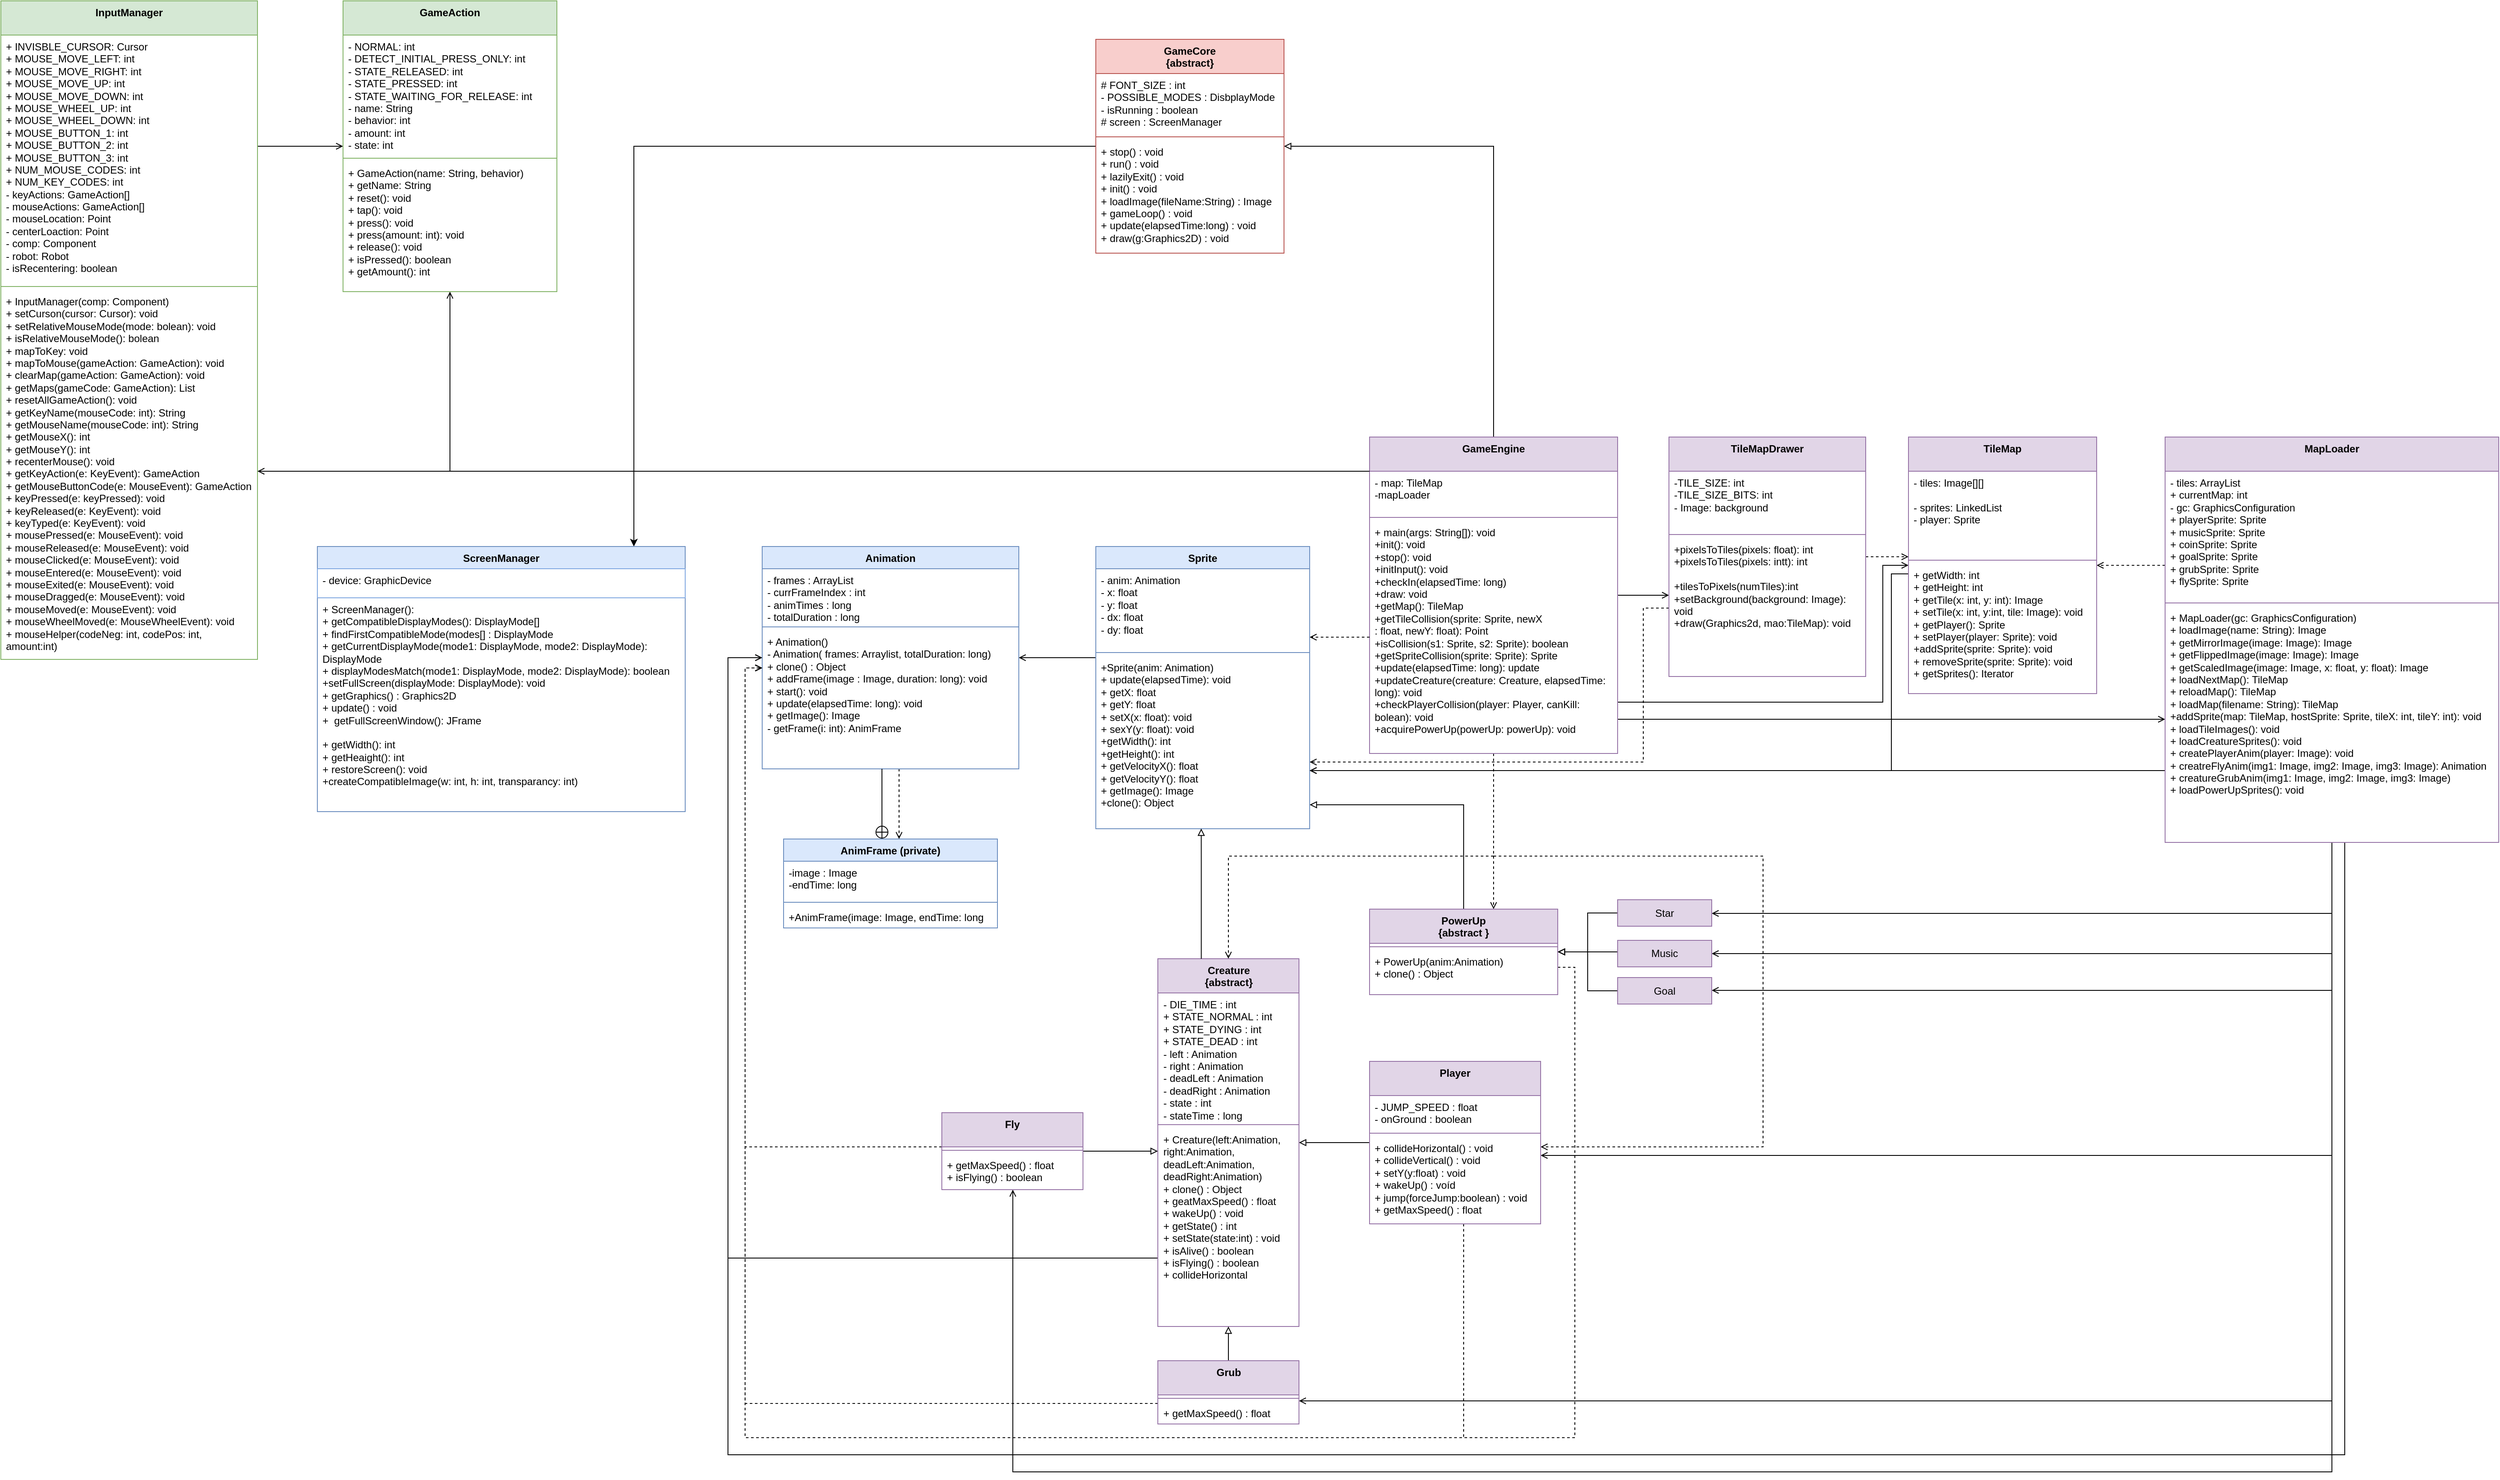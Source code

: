 <mxfile version="22.1.11" type="github">
  <diagram name="Page-1" id="-zQvX4ZLQw2j2gYhCtF6">
    <mxGraphModel dx="1764" dy="2109" grid="1" gridSize="10" guides="1" tooltips="1" connect="1" arrows="1" fold="1" page="1" pageScale="1" pageWidth="850" pageHeight="1100" math="0" shadow="0">
      <root>
        <mxCell id="0" />
        <mxCell id="1" parent="0" />
        <mxCell id="OrUPgH0xgMl1emSy32sQ-38" value="" style="edgeStyle=orthogonalEdgeStyle;rounded=0;orthogonalLoop=1;jettySize=auto;html=1;strokeColor=default;endArrow=block;endFill=0;" parent="1" source="OrUPgH0xgMl1emSy32sQ-9" target="OrUPgH0xgMl1emSy32sQ-34" edge="1">
          <mxGeometry relative="1" as="geometry">
            <Array as="points">
              <mxPoint x="1945" y="290" />
              <mxPoint x="1945" y="290" />
            </Array>
          </mxGeometry>
        </mxCell>
        <mxCell id="AsVJm96_jokP8tKL2b9n-13" style="edgeStyle=orthogonalEdgeStyle;rounded=0;orthogonalLoop=1;jettySize=auto;html=1;endArrow=open;endFill=0;" parent="1" source="OrUPgH0xgMl1emSy32sQ-9" target="I2AfTMVoy-GJ9hnt4J7G-9" edge="1">
          <mxGeometry relative="1" as="geometry">
            <Array as="points">
              <mxPoint x="2130" y="515" />
              <mxPoint x="2130" y="515" />
            </Array>
          </mxGeometry>
        </mxCell>
        <mxCell id="AsVJm96_jokP8tKL2b9n-14" style="edgeStyle=orthogonalEdgeStyle;rounded=0;orthogonalLoop=1;jettySize=auto;html=1;endArrow=open;endFill=0;" parent="1" source="OrUPgH0xgMl1emSy32sQ-9" target="I2AfTMVoy-GJ9hnt4J7G-5" edge="1">
          <mxGeometry relative="1" as="geometry">
            <Array as="points">
              <mxPoint x="2400" y="640" />
              <mxPoint x="2400" y="480" />
            </Array>
          </mxGeometry>
        </mxCell>
        <mxCell id="AsVJm96_jokP8tKL2b9n-15" style="edgeStyle=orthogonalEdgeStyle;rounded=0;orthogonalLoop=1;jettySize=auto;html=1;endArrow=open;endFill=0;" parent="1" source="OrUPgH0xgMl1emSy32sQ-9" target="I2AfTMVoy-GJ9hnt4J7G-1" edge="1">
          <mxGeometry relative="1" as="geometry">
            <Array as="points">
              <mxPoint x="2570" y="660" />
              <mxPoint x="2570" y="660" />
            </Array>
          </mxGeometry>
        </mxCell>
        <mxCell id="AsVJm96_jokP8tKL2b9n-19" style="edgeStyle=orthogonalEdgeStyle;rounded=0;orthogonalLoop=1;jettySize=auto;html=1;endArrow=open;endFill=0;" parent="1" source="OrUPgH0xgMl1emSy32sQ-9" target="I2AfTMVoy-GJ9hnt4J7G-54" edge="1">
          <mxGeometry relative="1" as="geometry">
            <Array as="points">
              <mxPoint x="725" y="370" />
            </Array>
          </mxGeometry>
        </mxCell>
        <mxCell id="AsVJm96_jokP8tKL2b9n-23" style="edgeStyle=orthogonalEdgeStyle;rounded=0;orthogonalLoop=1;jettySize=auto;html=1;endArrow=open;endFill=0;dashed=1;" parent="1" source="OrUPgH0xgMl1emSy32sQ-9" target="I2AfTMVoy-GJ9hnt4J7G-18" edge="1">
          <mxGeometry relative="1" as="geometry">
            <Array as="points">
              <mxPoint x="1945" y="820" />
              <mxPoint x="1635" y="820" />
            </Array>
          </mxGeometry>
        </mxCell>
        <mxCell id="AsVJm96_jokP8tKL2b9n-24" style="edgeStyle=orthogonalEdgeStyle;rounded=0;orthogonalLoop=1;jettySize=auto;html=1;endArrow=open;endFill=0;dashed=1;" parent="1" source="OrUPgH0xgMl1emSy32sQ-9" target="I2AfTMVoy-GJ9hnt4J7G-36" edge="1">
          <mxGeometry relative="1" as="geometry">
            <Array as="points">
              <mxPoint x="1945" y="820" />
              <mxPoint x="2260" y="820" />
              <mxPoint x="2260" y="1160" />
            </Array>
          </mxGeometry>
        </mxCell>
        <mxCell id="AsVJm96_jokP8tKL2b9n-25" style="edgeStyle=orthogonalEdgeStyle;rounded=0;orthogonalLoop=1;jettySize=auto;html=1;endArrow=open;endFill=0;dashed=1;" parent="1" source="OrUPgH0xgMl1emSy32sQ-9" target="I2AfTMVoy-GJ9hnt4J7G-44" edge="1">
          <mxGeometry relative="1" as="geometry">
            <Array as="points">
              <mxPoint x="1945" y="840" />
              <mxPoint x="1945" y="840" />
            </Array>
          </mxGeometry>
        </mxCell>
        <mxCell id="OrUPgH0xgMl1emSy32sQ-9" value="GameEngine" style="swimlane;fontStyle=1;align=center;verticalAlign=top;childLayout=stackLayout;horizontal=1;startSize=40;horizontalStack=0;resizeParent=1;resizeParentMax=0;resizeLast=0;collapsible=1;marginBottom=0;whiteSpace=wrap;html=1;fillColor=#e1d5e7;strokeColor=#9673a6;" parent="1" vertex="1">
          <mxGeometry x="1800" y="330" width="290" height="370" as="geometry" />
        </mxCell>
        <mxCell id="OrUPgH0xgMl1emSy32sQ-10" value="&lt;div&gt;- map: TileMap&lt;/div&gt;-mapLoader" style="text;strokeColor=none;fillColor=none;align=left;verticalAlign=top;spacingLeft=4;spacingRight=4;overflow=hidden;rotatable=0;points=[[0,0.5],[1,0.5]];portConstraint=eastwest;whiteSpace=wrap;html=1;" parent="OrUPgH0xgMl1emSy32sQ-9" vertex="1">
          <mxGeometry y="40" width="290" height="50" as="geometry" />
        </mxCell>
        <mxCell id="OrUPgH0xgMl1emSy32sQ-11" value="" style="line;strokeWidth=1;fillColor=none;align=left;verticalAlign=middle;spacingTop=-1;spacingLeft=3;spacingRight=3;rotatable=0;labelPosition=right;points=[];portConstraint=eastwest;strokeColor=inherit;" parent="OrUPgH0xgMl1emSy32sQ-9" vertex="1">
          <mxGeometry y="90" width="290" height="8" as="geometry" />
        </mxCell>
        <mxCell id="OrUPgH0xgMl1emSy32sQ-12" value="&lt;div&gt;+ main(args: String[]): void&lt;br&gt;&lt;/div&gt;&lt;div&gt;+init(): void&lt;/div&gt;&lt;div&gt;+stop(): void&lt;/div&gt;&lt;div&gt;+initInput(): void&lt;/div&gt;&lt;div&gt;+checkIn(elapsedTime: long)&lt;/div&gt;&lt;div&gt;+draw: void&lt;/div&gt;&lt;div&gt;+getMap(): TileMap&lt;/div&gt;&lt;div&gt;+getTileCollision(sprite: Sprite, newX&lt;br&gt;&lt;/div&gt;&lt;div&gt;: float, newY: float): Point&lt;/div&gt;&lt;div&gt;+isCollision(s1: Sprite, s2: Sprite): boolean&lt;/div&gt;&lt;div&gt;+getSpriteCollision(sprite: Sprite): Sprite&lt;/div&gt;&lt;div&gt;+update(elapsedTime: long): update&lt;/div&gt;&lt;div&gt;+updateCreature(creature: Creature, elapsedTime: long): void&lt;br&gt;&lt;/div&gt;&lt;div&gt;+checkPlayerCollision(player: Player, canKill: bolean): void&lt;br&gt;&lt;/div&gt;+acquirePowerUp(powerUp: powerUp): void" style="text;strokeColor=none;fillColor=none;align=left;verticalAlign=top;spacingLeft=4;spacingRight=4;overflow=hidden;rotatable=0;points=[[0,0.5],[1,0.5]];portConstraint=eastwest;whiteSpace=wrap;html=1;" parent="OrUPgH0xgMl1emSy32sQ-9" vertex="1">
          <mxGeometry y="98" width="290" height="272" as="geometry" />
        </mxCell>
        <mxCell id="SORs0DLXjKTEnzFNirSX-4" style="edgeStyle=orthogonalEdgeStyle;rounded=0;orthogonalLoop=1;jettySize=auto;html=1;" parent="1" source="OrUPgH0xgMl1emSy32sQ-34" target="OrUPgH0xgMl1emSy32sQ-57" edge="1">
          <mxGeometry relative="1" as="geometry">
            <Array as="points">
              <mxPoint x="940" y="-10" />
            </Array>
          </mxGeometry>
        </mxCell>
        <mxCell id="OrUPgH0xgMl1emSy32sQ-34" value="&lt;div&gt;GameCore&lt;/div&gt;&lt;div&gt;{abstract}&lt;br&gt;&lt;/div&gt;" style="swimlane;fontStyle=1;align=center;verticalAlign=top;childLayout=stackLayout;horizontal=1;startSize=40;horizontalStack=0;resizeParent=1;resizeParentMax=0;resizeLast=0;collapsible=1;marginBottom=0;whiteSpace=wrap;html=1;fillColor=#f8cecc;strokeColor=#b85450;" parent="1" vertex="1">
          <mxGeometry x="1480" y="-135" width="220" height="250" as="geometry" />
        </mxCell>
        <mxCell id="OrUPgH0xgMl1emSy32sQ-35" value="# FONT_SIZE : int&lt;br&gt;- POSSIBLE_MODES : DisbplayMode&lt;br&gt;- isRunning : boolean&lt;br&gt;# screen : ScreenManager" style="text;strokeColor=none;fillColor=none;align=left;verticalAlign=top;spacingLeft=4;spacingRight=4;overflow=hidden;rotatable=0;points=[[0,0.5],[1,0.5]];portConstraint=eastwest;whiteSpace=wrap;html=1;" parent="OrUPgH0xgMl1emSy32sQ-34" vertex="1">
          <mxGeometry y="40" width="220" height="70" as="geometry" />
        </mxCell>
        <mxCell id="OrUPgH0xgMl1emSy32sQ-36" value="" style="line;strokeWidth=1;fillColor=none;align=left;verticalAlign=middle;spacingTop=-1;spacingLeft=3;spacingRight=3;rotatable=0;labelPosition=right;points=[];portConstraint=eastwest;strokeColor=inherit;" parent="OrUPgH0xgMl1emSy32sQ-34" vertex="1">
          <mxGeometry y="110" width="220" height="8" as="geometry" />
        </mxCell>
        <mxCell id="OrUPgH0xgMl1emSy32sQ-37" value="+ stop() : void&lt;br&gt;+ run() : void&lt;br&gt;+ lazilyExit() : void&lt;br&gt;+ init() : void&lt;br&gt;+ loadImage(fileName:String) : Image&lt;br&gt;+ gameLoop() : void&lt;br&gt;+ update(elapsedTime:long) : void&lt;br&gt;+ draw(g:Graphics2D) : void&amp;nbsp;" style="text;strokeColor=none;fillColor=none;align=left;verticalAlign=top;spacingLeft=4;spacingRight=4;overflow=hidden;rotatable=0;points=[[0,0.5],[1,0.5]];portConstraint=eastwest;whiteSpace=wrap;html=1;" parent="OrUPgH0xgMl1emSy32sQ-34" vertex="1">
          <mxGeometry y="118" width="220" height="132" as="geometry" />
        </mxCell>
        <mxCell id="AsVJm96_jokP8tKL2b9n-10" style="edgeStyle=orthogonalEdgeStyle;rounded=0;orthogonalLoop=1;jettySize=auto;html=1;endArrow=open;endFill=0;dashed=1;" parent="1" source="OrUPgH0xgMl1emSy32sQ-48" target="OrUPgH0xgMl1emSy32sQ-52" edge="1">
          <mxGeometry relative="1" as="geometry">
            <Array as="points">
              <mxPoint x="1250" y="760" />
              <mxPoint x="1250" y="760" />
            </Array>
          </mxGeometry>
        </mxCell>
        <mxCell id="OrUPgH0xgMl1emSy32sQ-48" value="Animation" style="swimlane;fontStyle=1;align=center;verticalAlign=top;childLayout=stackLayout;horizontal=1;startSize=26;horizontalStack=0;resizeParent=1;resizeParentMax=0;resizeLast=0;collapsible=1;marginBottom=0;whiteSpace=wrap;html=1;fillColor=#dae8fc;strokeColor=#6c8ebf;" parent="1" vertex="1">
          <mxGeometry x="1090" y="458" width="300" height="260" as="geometry" />
        </mxCell>
        <mxCell id="OrUPgH0xgMl1emSy32sQ-49" value="&lt;div&gt;- frames : ArrayList&lt;/div&gt;&lt;div&gt;- currFrameIndex : int&lt;/div&gt;&lt;div&gt;- animTimes : long&lt;/div&gt;&lt;div&gt;- totalDuration : long&lt;br&gt;&lt;/div&gt;" style="text;strokeColor=none;fillColor=none;align=left;verticalAlign=top;spacingLeft=4;spacingRight=4;overflow=hidden;rotatable=0;points=[[0,0.5],[1,0.5]];portConstraint=eastwest;whiteSpace=wrap;html=1;" parent="OrUPgH0xgMl1emSy32sQ-48" vertex="1">
          <mxGeometry y="26" width="300" height="64" as="geometry" />
        </mxCell>
        <mxCell id="OrUPgH0xgMl1emSy32sQ-50" value="" style="line;strokeWidth=1;fillColor=none;align=left;verticalAlign=middle;spacingTop=-1;spacingLeft=3;spacingRight=3;rotatable=0;labelPosition=right;points=[];portConstraint=eastwest;strokeColor=inherit;" parent="OrUPgH0xgMl1emSy32sQ-48" vertex="1">
          <mxGeometry y="90" width="300" height="8" as="geometry" />
        </mxCell>
        <mxCell id="OrUPgH0xgMl1emSy32sQ-51" value="&lt;div&gt;+ Animation()&lt;/div&gt;&lt;div&gt;- Animation( frames: Arraylist, totalDuration: long)&lt;/div&gt;&lt;div&gt;+ clone() : Object&lt;/div&gt;&lt;div&gt;+ addFrame(image : Image, duration: long): void&lt;/div&gt;&lt;div&gt;+ start(): void&lt;/div&gt;&lt;div&gt;+ update(elapsedTime: long): void&lt;br&gt;&lt;/div&gt;&lt;div&gt;+ getImage(): Image&lt;/div&gt;&lt;div&gt;- getFrame(i: int): AnimFrame&lt;br&gt;&lt;/div&gt;&lt;div&gt;&lt;br&gt;&lt;/div&gt;&lt;div&gt;&lt;br&gt;&lt;/div&gt;&lt;div&gt;&lt;br&gt;&lt;/div&gt;" style="text;strokeColor=none;fillColor=none;align=left;verticalAlign=top;spacingLeft=4;spacingRight=4;overflow=hidden;rotatable=0;points=[[0,0.5],[1,0.5]];portConstraint=eastwest;whiteSpace=wrap;html=1;" parent="OrUPgH0xgMl1emSy32sQ-48" vertex="1">
          <mxGeometry y="98" width="300" height="162" as="geometry" />
        </mxCell>
        <mxCell id="AsVJm96_jokP8tKL2b9n-9" style="edgeStyle=orthogonalEdgeStyle;rounded=0;orthogonalLoop=1;jettySize=auto;html=1;endArrow=none;endFill=0;startArrow=circlePlus;startFill=0;" parent="1" source="OrUPgH0xgMl1emSy32sQ-52" target="OrUPgH0xgMl1emSy32sQ-48" edge="1">
          <mxGeometry relative="1" as="geometry">
            <Array as="points">
              <mxPoint x="1230" y="760" />
              <mxPoint x="1230" y="760" />
            </Array>
          </mxGeometry>
        </mxCell>
        <mxCell id="OrUPgH0xgMl1emSy32sQ-52" value="AnimFrame (private)" style="swimlane;fontStyle=1;align=center;verticalAlign=top;childLayout=stackLayout;horizontal=1;startSize=26;horizontalStack=0;resizeParent=1;resizeParentMax=0;resizeLast=0;collapsible=1;marginBottom=0;whiteSpace=wrap;html=1;fillColor=#dae8fc;strokeColor=#6c8ebf;" parent="1" vertex="1">
          <mxGeometry x="1115" y="800" width="250" height="104" as="geometry" />
        </mxCell>
        <mxCell id="OrUPgH0xgMl1emSy32sQ-53" value="&lt;div&gt;-image : Image&lt;/div&gt;&lt;div&gt;-endTime: long&lt;br&gt;&lt;/div&gt;" style="text;strokeColor=none;fillColor=none;align=left;verticalAlign=top;spacingLeft=4;spacingRight=4;overflow=hidden;rotatable=0;points=[[0,0.5],[1,0.5]];portConstraint=eastwest;whiteSpace=wrap;html=1;" parent="OrUPgH0xgMl1emSy32sQ-52" vertex="1">
          <mxGeometry y="26" width="250" height="44" as="geometry" />
        </mxCell>
        <mxCell id="OrUPgH0xgMl1emSy32sQ-54" value="" style="line;strokeWidth=1;fillColor=none;align=left;verticalAlign=middle;spacingTop=-1;spacingLeft=3;spacingRight=3;rotatable=0;labelPosition=right;points=[];portConstraint=eastwest;strokeColor=inherit;" parent="OrUPgH0xgMl1emSy32sQ-52" vertex="1">
          <mxGeometry y="70" width="250" height="8" as="geometry" />
        </mxCell>
        <mxCell id="OrUPgH0xgMl1emSy32sQ-55" value="+AnimFrame(image: Image, endTime: long" style="text;strokeColor=none;fillColor=none;align=left;verticalAlign=top;spacingLeft=4;spacingRight=4;overflow=hidden;rotatable=0;points=[[0,0.5],[1,0.5]];portConstraint=eastwest;whiteSpace=wrap;html=1;" parent="OrUPgH0xgMl1emSy32sQ-52" vertex="1">
          <mxGeometry y="78" width="250" height="26" as="geometry" />
        </mxCell>
        <mxCell id="OrUPgH0xgMl1emSy32sQ-57" value="ScreenManager" style="swimlane;fontStyle=1;align=center;verticalAlign=top;childLayout=stackLayout;horizontal=1;startSize=26;horizontalStack=0;resizeParent=1;resizeParentMax=0;resizeLast=0;collapsible=1;marginBottom=0;whiteSpace=wrap;html=1;fillColor=#dae8fc;strokeColor=#6c8ebf;" parent="1" vertex="1">
          <mxGeometry x="570" y="458" width="430" height="310" as="geometry" />
        </mxCell>
        <mxCell id="OrUPgH0xgMl1emSy32sQ-58" value="- device: GraphicDevice" style="text;strokeColor=#7EA6E0;fillColor=none;align=left;verticalAlign=top;spacingLeft=4;spacingRight=4;overflow=hidden;rotatable=0;points=[[0,0.5],[1,0.5]];portConstraint=eastwest;whiteSpace=wrap;html=1;" parent="OrUPgH0xgMl1emSy32sQ-57" vertex="1">
          <mxGeometry y="26" width="430" height="34" as="geometry" />
        </mxCell>
        <mxCell id="OrUPgH0xgMl1emSy32sQ-60" value="&lt;div&gt;+ ScreenManager(): &lt;br&gt;&lt;/div&gt;&lt;div&gt;+ getCompatibleDisplayModes(): DisplayMode[]&lt;/div&gt;&lt;div&gt;+ findFirstCompatibleMode(modes[] : DisplayMode&lt;/div&gt;&lt;div&gt;+ getCurrentDisplayMode(mode1: DisplayMode, mode2: DisplayMode): DisplayMode&lt;br&gt;&lt;/div&gt;&lt;div&gt;+ displayModesMatch(mode1: DisplayMode, mode2: DisplayMode): boolean&lt;br&gt;&lt;/div&gt;&lt;div&gt;+setFullScreen(displayMode: DisplayMode): void&lt;/div&gt;&lt;div&gt;+ getGraphics() : Graphics2D&lt;/div&gt;&lt;div&gt;+ update() : void&lt;/div&gt;&lt;div&gt;+&amp;nbsp; getFullScreenWindow(): JFrame&lt;br&gt;&lt;/div&gt;&lt;div&gt;&lt;br&gt;&lt;/div&gt;&lt;div&gt;+ getWidth(): int&lt;/div&gt;&lt;div&gt;+ getHeaight(): int&lt;/div&gt;&lt;div&gt;+ restoreScreen(): void&lt;/div&gt;&lt;div&gt;+createCompatibleImage(w: int, h: int, transparancy: int)&lt;br&gt;&lt;/div&gt;&lt;div&gt;&lt;br&gt;&lt;/div&gt;" style="text;strokeColor=none;fillColor=none;align=left;verticalAlign=top;spacingLeft=4;spacingRight=4;overflow=hidden;rotatable=0;points=[[0,0.5],[1,0.5]];portConstraint=eastwest;whiteSpace=wrap;html=1;" parent="OrUPgH0xgMl1emSy32sQ-57" vertex="1">
          <mxGeometry y="60" width="430" height="250" as="geometry" />
        </mxCell>
        <mxCell id="AsVJm96_jokP8tKL2b9n-11" style="edgeStyle=orthogonalEdgeStyle;rounded=0;orthogonalLoop=1;jettySize=auto;html=1;endArrow=open;endFill=0;" parent="1" source="NLJNhM4sE701zWvW4vr5-2" target="OrUPgH0xgMl1emSy32sQ-48" edge="1">
          <mxGeometry relative="1" as="geometry">
            <Array as="points">
              <mxPoint x="1460" y="588" />
              <mxPoint x="1460" y="588" />
            </Array>
          </mxGeometry>
        </mxCell>
        <mxCell id="NLJNhM4sE701zWvW4vr5-2" value="Sprite" style="swimlane;fontStyle=1;align=center;verticalAlign=top;childLayout=stackLayout;horizontal=1;startSize=26;horizontalStack=0;resizeParent=1;resizeParentMax=0;resizeLast=0;collapsible=1;marginBottom=0;whiteSpace=wrap;html=1;fillColor=#dae8fc;strokeColor=#6c8ebf;" parent="1" vertex="1">
          <mxGeometry x="1480" y="458" width="250" height="330" as="geometry" />
        </mxCell>
        <mxCell id="NLJNhM4sE701zWvW4vr5-3" value="&lt;div&gt;- anim: Animation&lt;/div&gt;&lt;div&gt;- x: float&lt;/div&gt;&lt;div&gt;- y: float&lt;/div&gt;&lt;div&gt;- dx: float&lt;br&gt;&lt;/div&gt;&lt;div&gt;- dy: float&lt;br&gt;&lt;/div&gt;" style="text;strokeColor=none;fillColor=none;align=left;verticalAlign=top;spacingLeft=4;spacingRight=4;overflow=hidden;rotatable=0;points=[[0,0.5],[1,0.5]];portConstraint=eastwest;whiteSpace=wrap;html=1;" parent="NLJNhM4sE701zWvW4vr5-2" vertex="1">
          <mxGeometry y="26" width="250" height="94" as="geometry" />
        </mxCell>
        <mxCell id="NLJNhM4sE701zWvW4vr5-4" value="" style="line;strokeWidth=1;fillColor=none;align=left;verticalAlign=middle;spacingTop=-1;spacingLeft=3;spacingRight=3;rotatable=0;labelPosition=right;points=[];portConstraint=eastwest;strokeColor=inherit;" parent="NLJNhM4sE701zWvW4vr5-2" vertex="1">
          <mxGeometry y="120" width="250" height="8" as="geometry" />
        </mxCell>
        <mxCell id="NLJNhM4sE701zWvW4vr5-5" value="&lt;div&gt;+Sprite(anim: Animation)&lt;/div&gt;&lt;div&gt;+ update(elapsedTime): void&lt;/div&gt;&lt;div&gt;+ getX: float&lt;/div&gt;&lt;div&gt;+ getY: float&lt;/div&gt;&lt;div&gt;+ setX(x: float): void&lt;/div&gt;&lt;div&gt;+ sexY(y: float): void&lt;/div&gt;&lt;div&gt;+getWidth(): int&lt;/div&gt;&lt;div&gt;+getHeight(): int&lt;/div&gt;&lt;div&gt;+ getVelocityX(): float&lt;/div&gt;&lt;div&gt;+ getVelocityY(): float&lt;/div&gt;&lt;div&gt;+ getImage(): Image&lt;/div&gt;&lt;div&gt;+clone(): Object&lt;/div&gt;&lt;div&gt;&lt;br&gt;&lt;/div&gt;" style="text;strokeColor=none;fillColor=none;align=left;verticalAlign=top;spacingLeft=4;spacingRight=4;overflow=hidden;rotatable=0;points=[[0,0.5],[1,0.5]];portConstraint=eastwest;whiteSpace=wrap;html=1;" parent="NLJNhM4sE701zWvW4vr5-2" vertex="1">
          <mxGeometry y="128" width="250" height="202" as="geometry" />
        </mxCell>
        <mxCell id="AsVJm96_jokP8tKL2b9n-16" style="edgeStyle=orthogonalEdgeStyle;rounded=0;orthogonalLoop=1;jettySize=auto;html=1;endArrow=open;endFill=0;dashed=1;" parent="1" source="I2AfTMVoy-GJ9hnt4J7G-1" target="I2AfTMVoy-GJ9hnt4J7G-5" edge="1">
          <mxGeometry relative="1" as="geometry">
            <Array as="points">
              <mxPoint x="2720" y="480" />
              <mxPoint x="2720" y="480" />
            </Array>
          </mxGeometry>
        </mxCell>
        <mxCell id="AsVJm96_jokP8tKL2b9n-26" style="edgeStyle=orthogonalEdgeStyle;rounded=0;orthogonalLoop=1;jettySize=auto;html=1;endArrow=open;endFill=0;" parent="1" source="I2AfTMVoy-GJ9hnt4J7G-1" target="NLJNhM4sE701zWvW4vr5-2" edge="1">
          <mxGeometry relative="1" as="geometry">
            <Array as="points">
              <mxPoint x="2230" y="720" />
              <mxPoint x="2230" y="720" />
            </Array>
          </mxGeometry>
        </mxCell>
        <mxCell id="AsVJm96_jokP8tKL2b9n-28" style="edgeStyle=orthogonalEdgeStyle;rounded=0;orthogonalLoop=1;jettySize=auto;html=1;endArrow=open;endFill=0;" parent="1" source="I2AfTMVoy-GJ9hnt4J7G-1" target="I2AfTMVoy-GJ9hnt4J7G-36" edge="1">
          <mxGeometry relative="1" as="geometry">
            <Array as="points">
              <mxPoint x="2925" y="1170" />
            </Array>
          </mxGeometry>
        </mxCell>
        <mxCell id="AsVJm96_jokP8tKL2b9n-29" style="edgeStyle=orthogonalEdgeStyle;rounded=0;orthogonalLoop=1;jettySize=auto;html=1;endArrow=open;endFill=0;" parent="1" source="I2AfTMVoy-GJ9hnt4J7G-1" target="I2AfTMVoy-GJ9hnt4J7G-29" edge="1">
          <mxGeometry relative="1" as="geometry">
            <Array as="points">
              <mxPoint x="2925" y="1457" />
            </Array>
          </mxGeometry>
        </mxCell>
        <mxCell id="AsVJm96_jokP8tKL2b9n-30" style="edgeStyle=orthogonalEdgeStyle;rounded=0;orthogonalLoop=1;jettySize=auto;html=1;endArrow=open;endFill=0;" parent="1" source="I2AfTMVoy-GJ9hnt4J7G-1" target="I2AfTMVoy-GJ9hnt4J7G-24" edge="1">
          <mxGeometry relative="1" as="geometry">
            <Array as="points">
              <mxPoint x="2925" y="1540" />
              <mxPoint x="1383" y="1540" />
            </Array>
          </mxGeometry>
        </mxCell>
        <mxCell id="AsVJm96_jokP8tKL2b9n-32" style="edgeStyle=orthogonalEdgeStyle;rounded=0;orthogonalLoop=1;jettySize=auto;html=1;endArrow=open;endFill=0;" parent="1" source="I2AfTMVoy-GJ9hnt4J7G-1" target="AsVJm96_jokP8tKL2b9n-1" edge="1">
          <mxGeometry relative="1" as="geometry">
            <Array as="points">
              <mxPoint x="2925" y="887" />
            </Array>
          </mxGeometry>
        </mxCell>
        <mxCell id="AsVJm96_jokP8tKL2b9n-33" style="edgeStyle=orthogonalEdgeStyle;rounded=0;orthogonalLoop=1;jettySize=auto;html=1;endArrow=open;endFill=0;" parent="1" source="I2AfTMVoy-GJ9hnt4J7G-1" target="AsVJm96_jokP8tKL2b9n-2" edge="1">
          <mxGeometry relative="1" as="geometry">
            <Array as="points">
              <mxPoint x="2925" y="934" />
            </Array>
          </mxGeometry>
        </mxCell>
        <mxCell id="AsVJm96_jokP8tKL2b9n-34" style="edgeStyle=orthogonalEdgeStyle;rounded=0;orthogonalLoop=1;jettySize=auto;html=1;endArrow=open;endFill=0;" parent="1" source="I2AfTMVoy-GJ9hnt4J7G-1" target="AsVJm96_jokP8tKL2b9n-3" edge="1">
          <mxGeometry relative="1" as="geometry">
            <Array as="points">
              <mxPoint x="2925" y="977" />
            </Array>
          </mxGeometry>
        </mxCell>
        <mxCell id="AsVJm96_jokP8tKL2b9n-43" style="edgeStyle=orthogonalEdgeStyle;rounded=0;orthogonalLoop=1;jettySize=auto;html=1;endArrow=open;endFill=0;" parent="1" source="I2AfTMVoy-GJ9hnt4J7G-1" target="OrUPgH0xgMl1emSy32sQ-48" edge="1">
          <mxGeometry relative="1" as="geometry">
            <Array as="points">
              <mxPoint x="2940" y="1520" />
              <mxPoint x="1050" y="1520" />
              <mxPoint x="1050" y="588" />
            </Array>
          </mxGeometry>
        </mxCell>
        <mxCell id="I2AfTMVoy-GJ9hnt4J7G-1" value="MapLoader" style="swimlane;fontStyle=1;align=center;verticalAlign=top;childLayout=stackLayout;horizontal=1;startSize=40;horizontalStack=0;resizeParent=1;resizeParentMax=0;resizeLast=0;collapsible=1;marginBottom=0;whiteSpace=wrap;html=1;fillColor=#e1d5e7;strokeColor=#9673a6;" parent="1" vertex="1">
          <mxGeometry x="2730" y="330" width="390" height="474" as="geometry" />
        </mxCell>
        <mxCell id="I2AfTMVoy-GJ9hnt4J7G-2" value="&lt;div&gt;- tiles: ArrayList&lt;/div&gt;&lt;div&gt;+ currentMap: int&lt;/div&gt;&lt;div&gt;- gc: GraphicsConfiguration&lt;/div&gt;&lt;div&gt;+ playerSprite: Sprite&lt;/div&gt;&lt;div&gt;+ musicSprite: Sprite&lt;/div&gt;&lt;div&gt;+ coinSprite: Sprite&lt;/div&gt;&lt;div&gt;+ goalSprite: Sprite&lt;/div&gt;&lt;div&gt;+ grubSprite: Sprite&lt;/div&gt;&lt;div&gt;+ flySprite: Sprite&lt;/div&gt;" style="text;strokeColor=none;fillColor=none;align=left;verticalAlign=top;spacingLeft=4;spacingRight=4;overflow=hidden;rotatable=0;points=[[0,0.5],[1,0.5]];portConstraint=eastwest;whiteSpace=wrap;html=1;" parent="I2AfTMVoy-GJ9hnt4J7G-1" vertex="1">
          <mxGeometry y="40" width="390" height="150" as="geometry" />
        </mxCell>
        <mxCell id="I2AfTMVoy-GJ9hnt4J7G-3" value="" style="line;strokeWidth=1;fillColor=none;align=left;verticalAlign=middle;spacingTop=-1;spacingLeft=3;spacingRight=3;rotatable=0;labelPosition=right;points=[];portConstraint=eastwest;strokeColor=inherit;" parent="I2AfTMVoy-GJ9hnt4J7G-1" vertex="1">
          <mxGeometry y="190" width="390" height="8" as="geometry" />
        </mxCell>
        <mxCell id="I2AfTMVoy-GJ9hnt4J7G-4" value="&lt;div&gt;+ MapLoader(gc: GraphicsConfiguration)&lt;/div&gt;&lt;div&gt;+ loadImage(name: String): Image&lt;br&gt;&lt;/div&gt;&lt;div&gt;+ getMirrorImage(image: Image): Image&lt;br&gt;&lt;/div&gt;&lt;div&gt;+ getFlippedImage(image: Image): Image&lt;/div&gt;&lt;div&gt;+ getScaledImage(image: Image, x: float, y: float): Image&lt;/div&gt;&lt;div&gt;+ loadNextMap(): TileMap&lt;/div&gt;&lt;div&gt;+ reloadMap(): TileMap&lt;/div&gt;&lt;div&gt;+ loadMap(filename: String): TileMap&lt;/div&gt;&lt;div&gt;+addSprite(map: TileMap, hostSprite: Sprite, tileX: int, tileY: int): void&lt;/div&gt;&lt;div&gt;+ loadTileImages(): void&lt;/div&gt;&lt;div&gt;+ loadCreatureSprites(): void&lt;/div&gt;&lt;div&gt;+ createPlayerAnim(player: Image): void&lt;/div&gt;&lt;div&gt;+ creatreFlyAnim(img1: Image, img2: Image, img3: Image): Animation&lt;br&gt;&lt;/div&gt;&lt;div&gt;+ creatureGrubAnim(img1: Image, img2: Image, img3: Image)&lt;br&gt;&lt;/div&gt;&lt;div&gt;+ loadPowerUpSprites(): void&lt;br&gt;&lt;/div&gt;" style="text;strokeColor=none;fillColor=none;align=left;verticalAlign=top;spacingLeft=4;spacingRight=4;overflow=hidden;rotatable=0;points=[[0,0.5],[1,0.5]];portConstraint=eastwest;whiteSpace=wrap;html=1;" parent="I2AfTMVoy-GJ9hnt4J7G-1" vertex="1">
          <mxGeometry y="198" width="390" height="276" as="geometry" />
        </mxCell>
        <mxCell id="AsVJm96_jokP8tKL2b9n-44" style="edgeStyle=orthogonalEdgeStyle;rounded=0;orthogonalLoop=1;jettySize=auto;html=1;endArrow=open;endFill=0;" parent="1" source="I2AfTMVoy-GJ9hnt4J7G-5" target="NLJNhM4sE701zWvW4vr5-2" edge="1">
          <mxGeometry relative="1" as="geometry">
            <Array as="points">
              <mxPoint x="2410" y="490" />
              <mxPoint x="2410" y="720" />
            </Array>
          </mxGeometry>
        </mxCell>
        <mxCell id="I2AfTMVoy-GJ9hnt4J7G-5" value="TileMap" style="swimlane;fontStyle=1;align=center;verticalAlign=top;childLayout=stackLayout;horizontal=1;startSize=40;horizontalStack=0;resizeParent=1;resizeParentMax=0;resizeLast=0;collapsible=1;marginBottom=0;whiteSpace=wrap;html=1;fillColor=#e1d5e7;strokeColor=#9673a6;" parent="1" vertex="1">
          <mxGeometry x="2430" y="330" width="220" height="300" as="geometry" />
        </mxCell>
        <mxCell id="I2AfTMVoy-GJ9hnt4J7G-6" value="&lt;div&gt;- tiles: Image[][]&lt;/div&gt;&lt;div&gt;&lt;br&gt; &lt;/div&gt;&lt;div&gt;- sprites: LinkedList&lt;br&gt;&lt;/div&gt;&lt;div&gt;- player: Sprite&lt;/div&gt;&lt;div&gt;&lt;br&gt;&lt;/div&gt;" style="text;strokeColor=none;fillColor=none;align=left;verticalAlign=top;spacingLeft=4;spacingRight=4;overflow=hidden;rotatable=0;points=[[0,0.5],[1,0.5]];portConstraint=eastwest;whiteSpace=wrap;html=1;" parent="I2AfTMVoy-GJ9hnt4J7G-5" vertex="1">
          <mxGeometry y="40" width="220" height="100" as="geometry" />
        </mxCell>
        <mxCell id="I2AfTMVoy-GJ9hnt4J7G-7" value="" style="line;strokeWidth=1;fillColor=none;align=left;verticalAlign=middle;spacingTop=-1;spacingLeft=3;spacingRight=3;rotatable=0;labelPosition=right;points=[];portConstraint=eastwest;strokeColor=inherit;" parent="I2AfTMVoy-GJ9hnt4J7G-5" vertex="1">
          <mxGeometry y="140" width="220" height="8" as="geometry" />
        </mxCell>
        <mxCell id="I2AfTMVoy-GJ9hnt4J7G-8" value="&lt;div&gt;+ getWidth: int&lt;/div&gt;&lt;div&gt;+ getHeight: int&lt;/div&gt;&lt;div&gt;+ getTile(x: int, y: int): Image&lt;/div&gt;&lt;div&gt;+ setTile(x: int, y:int, tile: Image): void&lt;br&gt;&lt;/div&gt;&lt;div&gt;+ getPlayer(): Sprite&lt;/div&gt;&lt;div&gt;+ setPlayer(player: Sprite): void&lt;/div&gt;&lt;div&gt;+addSprite(sprite: Sprite): void&lt;/div&gt;&lt;div&gt;+ removeSprite(sprite: Sprite): void&lt;/div&gt;&lt;div&gt;+ getSprites(): Iterator&lt;br&gt;&lt;/div&gt;&lt;div&gt;&lt;br&gt;&lt;/div&gt;" style="text;strokeColor=none;fillColor=none;align=left;verticalAlign=top;spacingLeft=4;spacingRight=4;overflow=hidden;rotatable=0;points=[[0,0.5],[1,0.5]];portConstraint=eastwest;whiteSpace=wrap;html=1;" parent="I2AfTMVoy-GJ9hnt4J7G-5" vertex="1">
          <mxGeometry y="148" width="220" height="152" as="geometry" />
        </mxCell>
        <mxCell id="AsVJm96_jokP8tKL2b9n-35" style="edgeStyle=orthogonalEdgeStyle;rounded=0;orthogonalLoop=1;jettySize=auto;html=1;endArrow=open;endFill=0;dashed=1;" parent="1" source="I2AfTMVoy-GJ9hnt4J7G-9" target="I2AfTMVoy-GJ9hnt4J7G-5" edge="1">
          <mxGeometry relative="1" as="geometry">
            <Array as="points">
              <mxPoint x="2420" y="470" />
              <mxPoint x="2420" y="470" />
            </Array>
          </mxGeometry>
        </mxCell>
        <mxCell id="AsVJm96_jokP8tKL2b9n-45" style="edgeStyle=orthogonalEdgeStyle;rounded=0;orthogonalLoop=1;jettySize=auto;html=1;endArrow=open;endFill=0;dashed=1;" parent="1" source="I2AfTMVoy-GJ9hnt4J7G-9" target="NLJNhM4sE701zWvW4vr5-2" edge="1">
          <mxGeometry relative="1" as="geometry">
            <Array as="points">
              <mxPoint x="2120" y="530" />
              <mxPoint x="2120" y="710" />
            </Array>
          </mxGeometry>
        </mxCell>
        <mxCell id="I2AfTMVoy-GJ9hnt4J7G-9" value="TileMapDrawer" style="swimlane;fontStyle=1;align=center;verticalAlign=top;childLayout=stackLayout;horizontal=1;startSize=40;horizontalStack=0;resizeParent=1;resizeParentMax=0;resizeLast=0;collapsible=1;marginBottom=0;whiteSpace=wrap;html=1;fillColor=#e1d5e7;strokeColor=#9673a6;" parent="1" vertex="1">
          <mxGeometry x="2150" y="330" width="230" height="280" as="geometry" />
        </mxCell>
        <mxCell id="I2AfTMVoy-GJ9hnt4J7G-10" value="&lt;div&gt;-TILE_SIZE: int&lt;/div&gt;&lt;div&gt;-TILE_SIZE_BITS: int&lt;/div&gt;&lt;div&gt;- Image: background&lt;br&gt;&lt;/div&gt;" style="text;strokeColor=none;fillColor=none;align=left;verticalAlign=top;spacingLeft=4;spacingRight=4;overflow=hidden;rotatable=0;points=[[0,0.5],[1,0.5]];portConstraint=eastwest;whiteSpace=wrap;html=1;" parent="I2AfTMVoy-GJ9hnt4J7G-9" vertex="1">
          <mxGeometry y="40" width="230" height="70" as="geometry" />
        </mxCell>
        <mxCell id="I2AfTMVoy-GJ9hnt4J7G-11" value="" style="line;strokeWidth=1;fillColor=none;align=left;verticalAlign=middle;spacingTop=-1;spacingLeft=3;spacingRight=3;rotatable=0;labelPosition=right;points=[];portConstraint=eastwest;strokeColor=inherit;" parent="I2AfTMVoy-GJ9hnt4J7G-9" vertex="1">
          <mxGeometry y="110" width="230" height="8" as="geometry" />
        </mxCell>
        <mxCell id="I2AfTMVoy-GJ9hnt4J7G-12" value="&lt;div&gt;+pixelsToTiles(pixels: float): int&lt;/div&gt;&lt;div&gt;&lt;div&gt;+pixelsToTiles(pixels: intt): int&lt;/div&gt;&lt;/div&gt;&lt;div&gt;&lt;br&gt;&lt;/div&gt;&lt;div&gt;+tilesToPixels(numTiles):int&lt;/div&gt;&lt;div&gt;+setBackground(background: Image): void&lt;/div&gt;&lt;div&gt;+draw(Graphics2d, mao:TileMap): void&lt;br&gt;&lt;/div&gt;&lt;div&gt;&lt;br&gt;&lt;/div&gt;" style="text;strokeColor=none;fillColor=none;align=left;verticalAlign=top;spacingLeft=4;spacingRight=4;overflow=hidden;rotatable=0;points=[[0,0.5],[1,0.5]];portConstraint=eastwest;whiteSpace=wrap;html=1;" parent="I2AfTMVoy-GJ9hnt4J7G-9" vertex="1">
          <mxGeometry y="118" width="230" height="162" as="geometry" />
        </mxCell>
        <mxCell id="AsVJm96_jokP8tKL2b9n-36" style="edgeStyle=orthogonalEdgeStyle;rounded=0;orthogonalLoop=1;jettySize=auto;html=1;endArrow=open;endFill=0;" parent="1" source="I2AfTMVoy-GJ9hnt4J7G-18" target="OrUPgH0xgMl1emSy32sQ-48" edge="1">
          <mxGeometry relative="1" as="geometry">
            <Array as="points">
              <mxPoint x="1050" y="1290" />
              <mxPoint x="1050" y="588" />
            </Array>
          </mxGeometry>
        </mxCell>
        <mxCell id="I2AfTMVoy-GJ9hnt4J7G-18" value="&lt;div&gt;Creature&lt;/div&gt;&lt;div&gt;{abstract}&lt;br&gt;&lt;/div&gt;" style="swimlane;fontStyle=1;align=center;verticalAlign=top;childLayout=stackLayout;horizontal=1;startSize=40;horizontalStack=0;resizeParent=1;resizeParentMax=0;resizeLast=0;collapsible=1;marginBottom=0;whiteSpace=wrap;html=1;fillColor=#e1d5e7;strokeColor=#9673a6;" parent="1" vertex="1">
          <mxGeometry x="1552.5" y="940" width="165" height="430" as="geometry" />
        </mxCell>
        <mxCell id="I2AfTMVoy-GJ9hnt4J7G-19" value="- DIE_TIME : int&lt;br&gt;+ STATE_NORMAL : int&lt;br&gt;+ STATE_DYING : int&lt;br&gt;+ STATE_DEAD : int&lt;br&gt;- left : Animation&lt;br&gt;- right : Animation&lt;br&gt;- deadLeft : Animation&lt;br&gt;- deadRight : Animation&lt;br&gt;- state : int&lt;br&gt;- stateTime : long" style="text;strokeColor=none;fillColor=none;align=left;verticalAlign=top;spacingLeft=4;spacingRight=4;overflow=hidden;rotatable=0;points=[[0,0.5],[1,0.5]];portConstraint=eastwest;whiteSpace=wrap;html=1;" parent="I2AfTMVoy-GJ9hnt4J7G-18" vertex="1">
          <mxGeometry y="40" width="165" height="150" as="geometry" />
        </mxCell>
        <mxCell id="I2AfTMVoy-GJ9hnt4J7G-20" value="" style="line;strokeWidth=1;fillColor=none;align=left;verticalAlign=middle;spacingTop=-1;spacingLeft=3;spacingRight=3;rotatable=0;labelPosition=right;points=[];portConstraint=eastwest;strokeColor=inherit;" parent="I2AfTMVoy-GJ9hnt4J7G-18" vertex="1">
          <mxGeometry y="190" width="165" height="8" as="geometry" />
        </mxCell>
        <mxCell id="I2AfTMVoy-GJ9hnt4J7G-21" value="+ Creature(left:Animation, right:Animation, deadLeft:Animation, deadRight:Animation)&lt;br&gt;+ clone() : Object&lt;br&gt;+ geatMaxSpeed() : float&lt;br&gt;+ wakeUp() : void&lt;br&gt;+ getState() : int&lt;br&gt;+ setState(state:int) : void&lt;br&gt;+ isAlive() : boolean&lt;br&gt;+ isFlying() : boolean&lt;br&gt;+ collideHorizontal&lt;br&gt;" style="text;strokeColor=none;fillColor=none;align=left;verticalAlign=top;spacingLeft=4;spacingRight=4;overflow=hidden;rotatable=0;points=[[0,0.5],[1,0.5]];portConstraint=eastwest;whiteSpace=wrap;html=1;" parent="I2AfTMVoy-GJ9hnt4J7G-18" vertex="1">
          <mxGeometry y="198" width="165" height="232" as="geometry" />
        </mxCell>
        <mxCell id="I2AfTMVoy-GJ9hnt4J7G-23" style="edgeStyle=orthogonalEdgeStyle;rounded=0;orthogonalLoop=1;jettySize=auto;html=1;entryX=0.493;entryY=0.999;entryDx=0;entryDy=0;entryPerimeter=0;endArrow=block;endFill=0;" parent="1" source="I2AfTMVoy-GJ9hnt4J7G-18" target="NLJNhM4sE701zWvW4vr5-5" edge="1">
          <mxGeometry relative="1" as="geometry">
            <Array as="points">
              <mxPoint x="1603" y="830" />
            </Array>
          </mxGeometry>
        </mxCell>
        <mxCell id="AsVJm96_jokP8tKL2b9n-38" style="edgeStyle=orthogonalEdgeStyle;rounded=0;orthogonalLoop=1;jettySize=auto;html=1;endArrow=open;endFill=0;dashed=1;" parent="1" source="I2AfTMVoy-GJ9hnt4J7G-24" target="OrUPgH0xgMl1emSy32sQ-48" edge="1">
          <mxGeometry relative="1" as="geometry">
            <Array as="points">
              <mxPoint x="1070" y="1160" />
              <mxPoint x="1070" y="600" />
            </Array>
          </mxGeometry>
        </mxCell>
        <mxCell id="AsVJm96_jokP8tKL2b9n-46" style="edgeStyle=orthogonalEdgeStyle;rounded=0;orthogonalLoop=1;jettySize=auto;html=1;endArrow=block;endFill=0;" parent="1" source="I2AfTMVoy-GJ9hnt4J7G-24" target="I2AfTMVoy-GJ9hnt4J7G-18" edge="1">
          <mxGeometry relative="1" as="geometry">
            <Array as="points">
              <mxPoint x="1530" y="1165" />
              <mxPoint x="1530" y="1165" />
            </Array>
          </mxGeometry>
        </mxCell>
        <mxCell id="I2AfTMVoy-GJ9hnt4J7G-24" value="Fly" style="swimlane;fontStyle=1;align=center;verticalAlign=top;childLayout=stackLayout;horizontal=1;startSize=40;horizontalStack=0;resizeParent=1;resizeParentMax=0;resizeLast=0;collapsible=1;marginBottom=0;whiteSpace=wrap;html=1;fillColor=#e1d5e7;strokeColor=#9673a6;" parent="1" vertex="1">
          <mxGeometry x="1300" y="1120" width="165" height="90" as="geometry" />
        </mxCell>
        <mxCell id="I2AfTMVoy-GJ9hnt4J7G-26" value="" style="line;strokeWidth=1;fillColor=none;align=left;verticalAlign=middle;spacingTop=-1;spacingLeft=3;spacingRight=3;rotatable=0;labelPosition=right;points=[];portConstraint=eastwest;strokeColor=inherit;" parent="I2AfTMVoy-GJ9hnt4J7G-24" vertex="1">
          <mxGeometry y="40" width="165" height="8" as="geometry" />
        </mxCell>
        <mxCell id="I2AfTMVoy-GJ9hnt4J7G-27" value="+ getMaxSpeed() : float&lt;br&gt;+ isFlying() : boolean" style="text;strokeColor=none;fillColor=none;align=left;verticalAlign=top;spacingLeft=4;spacingRight=4;overflow=hidden;rotatable=0;points=[[0,0.5],[1,0.5]];portConstraint=eastwest;whiteSpace=wrap;html=1;" parent="I2AfTMVoy-GJ9hnt4J7G-24" vertex="1">
          <mxGeometry y="48" width="165" height="42" as="geometry" />
        </mxCell>
        <mxCell id="I2AfTMVoy-GJ9hnt4J7G-41" style="edgeStyle=orthogonalEdgeStyle;rounded=0;orthogonalLoop=1;jettySize=auto;html=1;endArrow=block;endFill=0;" parent="1" source="I2AfTMVoy-GJ9hnt4J7G-29" target="I2AfTMVoy-GJ9hnt4J7G-18" edge="1">
          <mxGeometry relative="1" as="geometry" />
        </mxCell>
        <mxCell id="AsVJm96_jokP8tKL2b9n-39" style="edgeStyle=orthogonalEdgeStyle;rounded=0;orthogonalLoop=1;jettySize=auto;html=1;endArrow=open;endFill=0;dashed=1;" parent="1" source="I2AfTMVoy-GJ9hnt4J7G-29" target="OrUPgH0xgMl1emSy32sQ-48" edge="1">
          <mxGeometry relative="1" as="geometry">
            <Array as="points">
              <mxPoint x="1070" y="1460" />
              <mxPoint x="1070" y="600" />
            </Array>
          </mxGeometry>
        </mxCell>
        <mxCell id="I2AfTMVoy-GJ9hnt4J7G-29" value="Grub" style="swimlane;fontStyle=1;align=center;verticalAlign=top;childLayout=stackLayout;horizontal=1;startSize=40;horizontalStack=0;resizeParent=1;resizeParentMax=0;resizeLast=0;collapsible=1;marginBottom=0;whiteSpace=wrap;html=1;fillColor=#e1d5e7;strokeColor=#9673a6;" parent="1" vertex="1">
          <mxGeometry x="1552.5" y="1410" width="165" height="74" as="geometry" />
        </mxCell>
        <mxCell id="I2AfTMVoy-GJ9hnt4J7G-31" value="" style="line;strokeWidth=1;fillColor=none;align=left;verticalAlign=middle;spacingTop=-1;spacingLeft=3;spacingRight=3;rotatable=0;labelPosition=right;points=[];portConstraint=eastwest;strokeColor=inherit;" parent="I2AfTMVoy-GJ9hnt4J7G-29" vertex="1">
          <mxGeometry y="40" width="165" height="8" as="geometry" />
        </mxCell>
        <mxCell id="I2AfTMVoy-GJ9hnt4J7G-32" value="+ getMaxSpeed() : float" style="text;strokeColor=none;fillColor=none;align=left;verticalAlign=top;spacingLeft=4;spacingRight=4;overflow=hidden;rotatable=0;points=[[0,0.5],[1,0.5]];portConstraint=eastwest;whiteSpace=wrap;html=1;" parent="I2AfTMVoy-GJ9hnt4J7G-29" vertex="1">
          <mxGeometry y="48" width="165" height="26" as="geometry" />
        </mxCell>
        <mxCell id="I2AfTMVoy-GJ9hnt4J7G-40" style="edgeStyle=orthogonalEdgeStyle;rounded=0;orthogonalLoop=1;jettySize=auto;html=1;endArrow=block;endFill=0;" parent="1" source="I2AfTMVoy-GJ9hnt4J7G-36" target="I2AfTMVoy-GJ9hnt4J7G-18" edge="1">
          <mxGeometry relative="1" as="geometry" />
        </mxCell>
        <mxCell id="AsVJm96_jokP8tKL2b9n-40" style="edgeStyle=orthogonalEdgeStyle;rounded=0;orthogonalLoop=1;jettySize=auto;html=1;endArrow=open;endFill=0;dashed=1;" parent="1" source="I2AfTMVoy-GJ9hnt4J7G-36" target="OrUPgH0xgMl1emSy32sQ-48" edge="1">
          <mxGeometry relative="1" as="geometry">
            <Array as="points">
              <mxPoint x="1910" y="1500" />
              <mxPoint x="1070" y="1500" />
              <mxPoint x="1070" y="600" />
            </Array>
          </mxGeometry>
        </mxCell>
        <mxCell id="I2AfTMVoy-GJ9hnt4J7G-36" value="Player" style="swimlane;fontStyle=1;align=center;verticalAlign=top;childLayout=stackLayout;horizontal=1;startSize=40;horizontalStack=0;resizeParent=1;resizeParentMax=0;resizeLast=0;collapsible=1;marginBottom=0;whiteSpace=wrap;html=1;fillColor=#e1d5e7;strokeColor=#9673a6;" parent="1" vertex="1">
          <mxGeometry x="1800" y="1060" width="200" height="190" as="geometry" />
        </mxCell>
        <mxCell id="I2AfTMVoy-GJ9hnt4J7G-37" value="- JUMP_SPEED : float&lt;br&gt;- onGround : boolean" style="text;strokeColor=none;fillColor=none;align=left;verticalAlign=top;spacingLeft=4;spacingRight=4;overflow=hidden;rotatable=0;points=[[0,0.5],[1,0.5]];portConstraint=eastwest;whiteSpace=wrap;html=1;" parent="I2AfTMVoy-GJ9hnt4J7G-36" vertex="1">
          <mxGeometry y="40" width="200" height="40" as="geometry" />
        </mxCell>
        <mxCell id="I2AfTMVoy-GJ9hnt4J7G-38" value="" style="line;strokeWidth=1;fillColor=none;align=left;verticalAlign=middle;spacingTop=-1;spacingLeft=3;spacingRight=3;rotatable=0;labelPosition=right;points=[];portConstraint=eastwest;strokeColor=inherit;" parent="I2AfTMVoy-GJ9hnt4J7G-36" vertex="1">
          <mxGeometry y="80" width="200" height="8" as="geometry" />
        </mxCell>
        <mxCell id="I2AfTMVoy-GJ9hnt4J7G-39" value="+ collideHorizontal() : void&lt;br style=&quot;border-color: var(--border-color);&quot;&gt;+ collideVertical() : void&lt;br style=&quot;border-color: var(--border-color);&quot;&gt;+ setY(y:float) : void&lt;br style=&quot;border-color: var(--border-color);&quot;&gt;+ wakeUp() : voíd&lt;br style=&quot;border-color: var(--border-color);&quot;&gt;+ jump(forceJump:boolean) : void&lt;br style=&quot;border-color: var(--border-color);&quot;&gt;+ getMaxSpeed() : float" style="text;strokeColor=none;fillColor=none;align=left;verticalAlign=top;spacingLeft=4;spacingRight=4;overflow=hidden;rotatable=0;points=[[0,0.5],[1,0.5]];portConstraint=eastwest;whiteSpace=wrap;html=1;" parent="I2AfTMVoy-GJ9hnt4J7G-36" vertex="1">
          <mxGeometry y="88" width="200" height="102" as="geometry" />
        </mxCell>
        <mxCell id="I2AfTMVoy-GJ9hnt4J7G-48" style="edgeStyle=orthogonalEdgeStyle;rounded=0;orthogonalLoop=1;jettySize=auto;html=1;endArrow=block;endFill=0;" parent="1" source="I2AfTMVoy-GJ9hnt4J7G-44" target="NLJNhM4sE701zWvW4vr5-2" edge="1">
          <mxGeometry relative="1" as="geometry">
            <Array as="points">
              <mxPoint x="1910" y="760" />
            </Array>
          </mxGeometry>
        </mxCell>
        <mxCell id="AsVJm96_jokP8tKL2b9n-41" style="edgeStyle=orthogonalEdgeStyle;rounded=0;orthogonalLoop=1;jettySize=auto;html=1;endArrow=open;endFill=0;dashed=1;" parent="1" source="I2AfTMVoy-GJ9hnt4J7G-44" target="OrUPgH0xgMl1emSy32sQ-48" edge="1">
          <mxGeometry relative="1" as="geometry">
            <Array as="points">
              <mxPoint x="2040" y="950" />
              <mxPoint x="2040" y="1500" />
              <mxPoint x="1070" y="1500" />
              <mxPoint x="1070" y="600" />
            </Array>
          </mxGeometry>
        </mxCell>
        <mxCell id="I2AfTMVoy-GJ9hnt4J7G-44" value="&lt;div&gt;PowerUp &lt;br&gt;&lt;/div&gt;&lt;div&gt;{abstract }&lt;br&gt;&lt;/div&gt;" style="swimlane;fontStyle=1;align=center;verticalAlign=top;childLayout=stackLayout;horizontal=1;startSize=40;horizontalStack=0;resizeParent=1;resizeParentMax=0;resizeLast=0;collapsible=1;marginBottom=0;whiteSpace=wrap;html=1;fillColor=#e1d5e7;strokeColor=#9673a6;" parent="1" vertex="1">
          <mxGeometry x="1800" y="882" width="220" height="100" as="geometry" />
        </mxCell>
        <mxCell id="I2AfTMVoy-GJ9hnt4J7G-46" value="" style="line;strokeWidth=1;fillColor=none;align=left;verticalAlign=middle;spacingTop=-1;spacingLeft=3;spacingRight=3;rotatable=0;labelPosition=right;points=[];portConstraint=eastwest;strokeColor=inherit;" parent="I2AfTMVoy-GJ9hnt4J7G-44" vertex="1">
          <mxGeometry y="40" width="220" height="8" as="geometry" />
        </mxCell>
        <mxCell id="I2AfTMVoy-GJ9hnt4J7G-47" value="+ PowerUp(anim:Animation)&lt;br&gt;+ clone() : Object" style="text;strokeColor=none;fillColor=none;align=left;verticalAlign=top;spacingLeft=4;spacingRight=4;overflow=hidden;rotatable=0;points=[[0,0.5],[1,0.5]];portConstraint=eastwest;whiteSpace=wrap;html=1;" parent="I2AfTMVoy-GJ9hnt4J7G-44" vertex="1">
          <mxGeometry y="48" width="220" height="52" as="geometry" />
        </mxCell>
        <mxCell id="AsVJm96_jokP8tKL2b9n-12" style="edgeStyle=orthogonalEdgeStyle;rounded=0;orthogonalLoop=1;jettySize=auto;html=1;endArrow=open;endFill=0;" parent="1" source="I2AfTMVoy-GJ9hnt4J7G-50" target="I2AfTMVoy-GJ9hnt4J7G-54" edge="1">
          <mxGeometry relative="1" as="geometry">
            <Array as="points">
              <mxPoint x="520" y="-10" />
              <mxPoint x="520" y="-10" />
            </Array>
          </mxGeometry>
        </mxCell>
        <mxCell id="I2AfTMVoy-GJ9hnt4J7G-50" value="&lt;div&gt;InputManager&lt;/div&gt;&lt;div&gt;&lt;br&gt;&lt;/div&gt;" style="swimlane;fontStyle=1;align=center;verticalAlign=top;childLayout=stackLayout;horizontal=1;startSize=40;horizontalStack=0;resizeParent=1;resizeParentMax=0;resizeLast=0;collapsible=1;marginBottom=0;whiteSpace=wrap;html=1;fillColor=#d5e8d4;strokeColor=#82b366;" parent="1" vertex="1">
          <mxGeometry x="200" y="-180" width="300" height="770" as="geometry" />
        </mxCell>
        <mxCell id="I2AfTMVoy-GJ9hnt4J7G-51" value="&lt;div&gt;+ INVISBLE_CURSOR: Cursor&lt;br&gt;&lt;/div&gt;&lt;div&gt;+ MOUSE_MOVE_LEFT: int&lt;/div&gt;&lt;div&gt;+ MOUSE_MOVE_RIGHT: int&lt;/div&gt;&lt;div&gt;+ MOUSE_MOVE_UP: int&lt;/div&gt;&lt;div&gt;+ MOUSE_MOVE_DOWN: int&lt;/div&gt;&lt;div&gt;+ MOUSE_WHEEL_UP: int&lt;/div&gt;&lt;div&gt;+ MOUSE_WHEEL_DOWN: int&lt;/div&gt;&lt;div&gt;+ MOUSE_BUTTON_1: int&lt;/div&gt;&lt;div&gt;+ MOUSE_BUTTON_2: int&lt;/div&gt;&lt;div&gt;+ MOUSE_BUTTON_3: int&lt;/div&gt;&lt;div&gt;+ NUM_MOUSE_CODES: int&lt;/div&gt;&lt;div&gt;+ NUM_KEY_CODES: int&lt;/div&gt;&lt;div&gt;- keyActions: GameAction[]&lt;/div&gt;&lt;div&gt;- mouseActions: GameAction[]&lt;/div&gt;&lt;div&gt;- mouseLocation: Point&lt;/div&gt;&lt;div&gt;- centerLoaction: Point&lt;/div&gt;&lt;div&gt;- comp: Component&lt;/div&gt;&lt;div&gt;- robot: Robot&lt;/div&gt;&lt;div&gt;- isRecentering: boolean&lt;br&gt;&lt;/div&gt;" style="text;strokeColor=none;fillColor=none;align=left;verticalAlign=top;spacingLeft=4;spacingRight=4;overflow=hidden;rotatable=0;points=[[0,0.5],[1,0.5]];portConstraint=eastwest;whiteSpace=wrap;html=1;" parent="I2AfTMVoy-GJ9hnt4J7G-50" vertex="1">
          <mxGeometry y="40" width="300" height="290" as="geometry" />
        </mxCell>
        <mxCell id="I2AfTMVoy-GJ9hnt4J7G-52" value="" style="line;strokeWidth=1;fillColor=none;align=left;verticalAlign=middle;spacingTop=-1;spacingLeft=3;spacingRight=3;rotatable=0;labelPosition=right;points=[];portConstraint=eastwest;strokeColor=inherit;" parent="I2AfTMVoy-GJ9hnt4J7G-50" vertex="1">
          <mxGeometry y="330" width="300" height="8" as="geometry" />
        </mxCell>
        <mxCell id="I2AfTMVoy-GJ9hnt4J7G-53" value="&lt;div&gt;+ InputManager(comp: Component)&lt;/div&gt;&lt;div&gt;+ setCurson(cursor: Cursor): void&lt;/div&gt;&lt;div&gt;+ setRelativeMouseMode(mode: bolean): void&lt;br&gt;&lt;/div&gt;&lt;div&gt;+ isRelativeMouseMode(): bolean&lt;/div&gt;&lt;div&gt;+ mapToKey: void&lt;/div&gt;&lt;div&gt;+ mapToMouse(gameAction: GameAction): void&lt;/div&gt;&lt;div&gt;+ clearMap(gameAction: GameAction): void&lt;/div&gt;&lt;div&gt;+ getMaps(gameCode: GameAction): List&lt;/div&gt;&lt;div&gt;+ resetAllGameAction(): void&lt;/div&gt;&lt;div&gt;+ getKeyName(mouseCode: int): String&lt;/div&gt;&lt;div&gt;+ getMouseName(mouseCode: int): String&lt;br&gt;&lt;/div&gt;&lt;div&gt;+ getMouseX(): int&lt;/div&gt;&lt;div&gt;+ getMouseY(): int&lt;/div&gt;&lt;div&gt;+ recenterMouse(): void&lt;/div&gt;&lt;div&gt;+ getKeyAction(e: KeyEvent): GameAction&lt;/div&gt;&lt;div&gt;+ getMouseButtonCode(e: MouseEvent): GameAction&lt;br&gt;&lt;/div&gt;&lt;div&gt;+ keyPressed(e: keyPressed): void&lt;/div&gt;&lt;div&gt;+ keyReleased(e: KeyEvent): void&lt;/div&gt;&lt;div&gt;+ keyTyped(e: KeyEvent): void&lt;/div&gt;&lt;div&gt;+ mousePressed(e: MouseEvent): void&lt;/div&gt;&lt;div&gt;+ mouseReleased(e: MouseEvent): void&lt;/div&gt;&lt;div&gt;+ mouseClicked(e: MouseEvent): void&lt;/div&gt;&lt;div&gt;+ mouseEntered(e: MouseEvent): void&lt;/div&gt;&lt;div&gt;+ mouseExited(e: MouseEvent): void&lt;/div&gt;&lt;div&gt;+ mouseDragged(e: MouseEvent): void&lt;/div&gt;&lt;div&gt;+ mouseMoved(e: MouseEvent): void&lt;/div&gt;&lt;div&gt;+ mouseWheelMoved(e: MouseWheelEvent): void&lt;/div&gt;&lt;div&gt;+ mouseHelper(codeNeg: int, codePos: int, amount:int)&lt;br&gt;&lt;/div&gt;" style="text;strokeColor=none;fillColor=none;align=left;verticalAlign=top;spacingLeft=4;spacingRight=4;overflow=hidden;rotatable=0;points=[[0,0.5],[1,0.5]];portConstraint=eastwest;whiteSpace=wrap;html=1;" parent="I2AfTMVoy-GJ9hnt4J7G-50" vertex="1">
          <mxGeometry y="338" width="300" height="432" as="geometry" />
        </mxCell>
        <mxCell id="I2AfTMVoy-GJ9hnt4J7G-54" value="&lt;div&gt;GameAction&lt;/div&gt;&lt;div&gt;&lt;br&gt;&lt;/div&gt;" style="swimlane;fontStyle=1;align=center;verticalAlign=top;childLayout=stackLayout;horizontal=1;startSize=40;horizontalStack=0;resizeParent=1;resizeParentMax=0;resizeLast=0;collapsible=1;marginBottom=0;whiteSpace=wrap;html=1;fillColor=#d5e8d4;strokeColor=#82b366;" parent="1" vertex="1">
          <mxGeometry x="600" y="-180" width="250" height="340" as="geometry" />
        </mxCell>
        <mxCell id="I2AfTMVoy-GJ9hnt4J7G-55" value="&lt;div&gt;- NORMAL: int&lt;/div&gt;&lt;div&gt;- DETECT_INITIAL_PRESS_ONLY: int&lt;br&gt;&lt;/div&gt;&lt;div&gt;- STATE_RELEASED: int&lt;/div&gt;&lt;div&gt;- STATE_PRESSED: int&lt;br&gt;&lt;/div&gt;&lt;div&gt;- STATE_WAITING_FOR_RELEASE: int&lt;/div&gt;&lt;div&gt;- name: String&lt;/div&gt;&lt;div&gt;- behavior: int&lt;br&gt;&lt;/div&gt;&lt;div&gt;- amount: int&lt;/div&gt;- state: int" style="text;strokeColor=none;fillColor=none;align=left;verticalAlign=top;spacingLeft=4;spacingRight=4;overflow=hidden;rotatable=0;points=[[0,0.5],[1,0.5]];portConstraint=eastwest;whiteSpace=wrap;html=1;" parent="I2AfTMVoy-GJ9hnt4J7G-54" vertex="1">
          <mxGeometry y="40" width="250" height="140" as="geometry" />
        </mxCell>
        <mxCell id="I2AfTMVoy-GJ9hnt4J7G-56" value="" style="line;strokeWidth=1;fillColor=none;align=left;verticalAlign=middle;spacingTop=-1;spacingLeft=3;spacingRight=3;rotatable=0;labelPosition=right;points=[];portConstraint=eastwest;strokeColor=inherit;" parent="I2AfTMVoy-GJ9hnt4J7G-54" vertex="1">
          <mxGeometry y="180" width="250" height="8" as="geometry" />
        </mxCell>
        <mxCell id="I2AfTMVoy-GJ9hnt4J7G-57" value="&lt;div&gt;+ GameAction(name: String, behavior)&lt;/div&gt;&lt;div&gt;+ getName: String&lt;/div&gt;&lt;div&gt;+ reset(): void&lt;/div&gt;&lt;div&gt;+ tap(): void&lt;/div&gt;&lt;div&gt;+ press(): void&lt;/div&gt;&lt;div&gt;+ press(amount: int): void&lt;/div&gt;&lt;div&gt;+ release(): void&lt;/div&gt;&lt;div&gt;+ isPressed(): boolean&lt;/div&gt;&lt;div&gt;+ getAmount(): int&lt;/div&gt;&lt;div&gt;&lt;br&gt;&lt;/div&gt;&lt;div&gt;&lt;br&gt;&lt;/div&gt;&lt;div&gt;&lt;br&gt;&lt;/div&gt;" style="text;strokeColor=none;fillColor=none;align=left;verticalAlign=top;spacingLeft=4;spacingRight=4;overflow=hidden;rotatable=0;points=[[0,0.5],[1,0.5]];portConstraint=eastwest;whiteSpace=wrap;html=1;" parent="I2AfTMVoy-GJ9hnt4J7G-54" vertex="1">
          <mxGeometry y="188" width="250" height="152" as="geometry" />
        </mxCell>
        <mxCell id="AsVJm96_jokP8tKL2b9n-4" style="edgeStyle=orthogonalEdgeStyle;rounded=0;orthogonalLoop=1;jettySize=auto;html=1;endArrow=block;endFill=0;" parent="1" source="AsVJm96_jokP8tKL2b9n-1" target="I2AfTMVoy-GJ9hnt4J7G-44" edge="1">
          <mxGeometry relative="1" as="geometry" />
        </mxCell>
        <mxCell id="AsVJm96_jokP8tKL2b9n-1" value="Star" style="html=1;whiteSpace=wrap;fillColor=#e1d5e7;strokeColor=#9673a6;" parent="1" vertex="1">
          <mxGeometry x="2090" y="871" width="110" height="31" as="geometry" />
        </mxCell>
        <mxCell id="AsVJm96_jokP8tKL2b9n-5" style="edgeStyle=orthogonalEdgeStyle;rounded=0;orthogonalLoop=1;jettySize=auto;html=1;endArrow=block;endFill=0;" parent="1" source="AsVJm96_jokP8tKL2b9n-2" target="I2AfTMVoy-GJ9hnt4J7G-44" edge="1">
          <mxGeometry relative="1" as="geometry">
            <Array as="points">
              <mxPoint x="2070" y="932" />
              <mxPoint x="2070" y="932" />
            </Array>
          </mxGeometry>
        </mxCell>
        <mxCell id="AsVJm96_jokP8tKL2b9n-2" value="Music" style="html=1;whiteSpace=wrap;fillColor=#e1d5e7;strokeColor=#9673a6;" parent="1" vertex="1">
          <mxGeometry x="2090" y="918.5" width="110" height="31" as="geometry" />
        </mxCell>
        <mxCell id="AsVJm96_jokP8tKL2b9n-6" style="edgeStyle=orthogonalEdgeStyle;rounded=0;orthogonalLoop=1;jettySize=auto;html=1;endArrow=block;endFill=0;" parent="1" source="AsVJm96_jokP8tKL2b9n-3" target="I2AfTMVoy-GJ9hnt4J7G-44" edge="1">
          <mxGeometry relative="1" as="geometry" />
        </mxCell>
        <mxCell id="AsVJm96_jokP8tKL2b9n-3" value="Goal" style="html=1;whiteSpace=wrap;fillColor=#e1d5e7;strokeColor=#9673a6;" parent="1" vertex="1">
          <mxGeometry x="2090" y="962" width="110" height="31" as="geometry" />
        </mxCell>
        <mxCell id="AsVJm96_jokP8tKL2b9n-20" style="edgeStyle=orthogonalEdgeStyle;rounded=0;orthogonalLoop=1;jettySize=auto;html=1;endArrow=open;endFill=0;" parent="1" source="OrUPgH0xgMl1emSy32sQ-9" target="I2AfTMVoy-GJ9hnt4J7G-50" edge="1">
          <mxGeometry relative="1" as="geometry">
            <Array as="points">
              <mxPoint x="1160" y="370" />
              <mxPoint x="1160" y="370" />
            </Array>
          </mxGeometry>
        </mxCell>
        <mxCell id="AsVJm96_jokP8tKL2b9n-21" style="edgeStyle=orthogonalEdgeStyle;rounded=0;orthogonalLoop=1;jettySize=auto;html=1;endArrow=open;endFill=0;dashed=1;" parent="1" source="OrUPgH0xgMl1emSy32sQ-12" target="NLJNhM4sE701zWvW4vr5-2" edge="1">
          <mxGeometry relative="1" as="geometry">
            <Array as="points">
              <mxPoint x="1750" y="564" />
              <mxPoint x="1750" y="564" />
            </Array>
          </mxGeometry>
        </mxCell>
      </root>
    </mxGraphModel>
  </diagram>
</mxfile>

